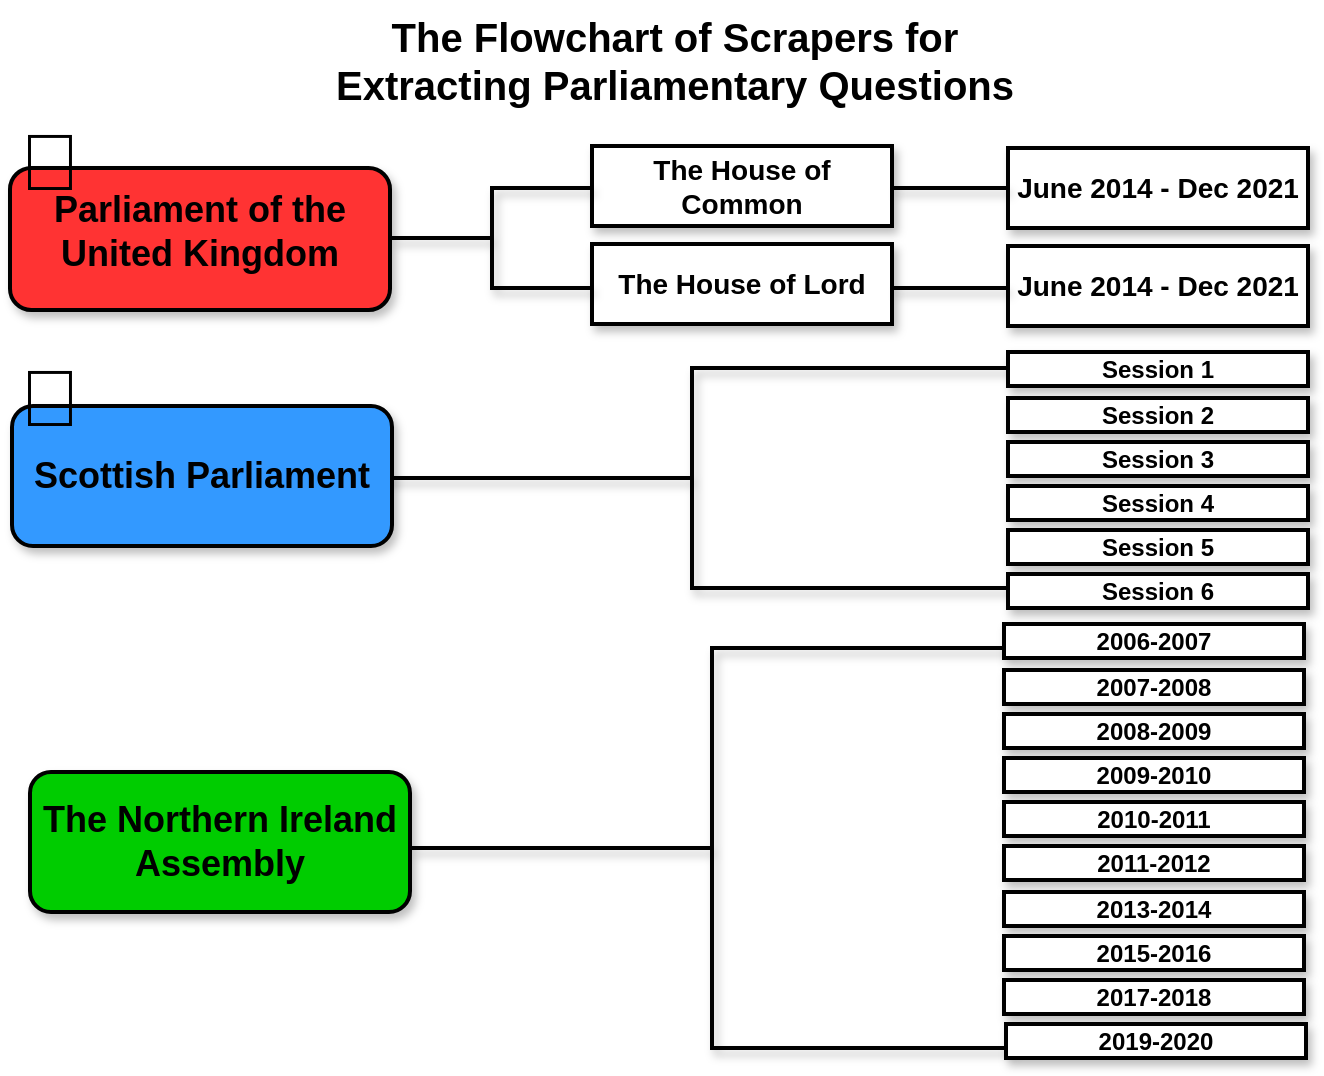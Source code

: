 <mxGraphModel dx="1620" dy="1184" grid="0" gridSize="10" guides="1" tooltips="1" connect="1" arrows="1" fold="1" page="0" pageScale="1" pageWidth="583" pageHeight="827" background="none"><root><mxCell id="0"/><mxCell id="1" parent="0"/><mxCell id="108" value="" style="group" vertex="1" connectable="0" parent="1"><mxGeometry x="-841" y="-800" width="649" height="525" as="geometry"/></mxCell><mxCell id="106" value="" style="group;shadow=1;" vertex="1" connectable="0" parent="108"><mxGeometry width="649" height="525" as="geometry"/></mxCell><mxCell id="59" value="" style="shape=mxgraph.flowchart.annotation_2;whiteSpace=wrap;html=1;fillColor=#ffffff;strokeColor=#000000;strokeWidth=2;shadow=1;" vertex="1" parent="106"><mxGeometry x="181" y="180" width="320" height="110" as="geometry"/></mxCell><mxCell id="2" value="&lt;div&gt;&lt;span&gt;&lt;font&gt;&lt;b&gt;&lt;br&gt;&lt;/b&gt;&lt;/font&gt;&lt;/span&gt;&lt;/div&gt;&lt;div&gt;&lt;span&gt;&lt;font&gt;&lt;b&gt;&lt;br&gt;&lt;/b&gt;&lt;/font&gt;&lt;/span&gt;&lt;/div&gt;&lt;h2&gt;Parliament of the United Kingdom&lt;/h2&gt;&lt;div&gt;&lt;h2&gt;&lt;br&gt;&lt;/h2&gt;&lt;/div&gt;" style="rounded=1;whiteSpace=wrap;html=1;fillColor=#FF3333;shadow=1;strokeWidth=2;" parent="106" vertex="1"><mxGeometry y="80" width="190" height="71" as="geometry"/></mxCell><mxCell id="5" value="&lt;h2&gt;Scottish Parliament&lt;/h2&gt;" style="rounded=1;whiteSpace=wrap;html=1;fillColor=#3399FF;shadow=1;strokeWidth=2;" parent="106" vertex="1"><mxGeometry x="1" y="199" width="190" height="70" as="geometry"/></mxCell><mxCell id="9" value="&lt;font style=&quot;font-size: 14px&quot;&gt;&lt;b&gt;The House of Common&lt;/b&gt;&lt;/font&gt;" style="rounded=0;whiteSpace=wrap;html=1;shadow=1;strokeWidth=2;" parent="106" vertex="1"><mxGeometry x="291" y="69" width="150" height="40" as="geometry"/></mxCell><mxCell id="10" value="&lt;font style=&quot;font-size: 14px&quot;&gt;&lt;b&gt;The House of Lord&lt;/b&gt;&lt;/font&gt;" style="rounded=0;whiteSpace=wrap;html=1;shadow=1;strokeWidth=2;" parent="106" vertex="1"><mxGeometry x="291" y="118" width="150" height="40" as="geometry"/></mxCell><mxCell id="12" value="Session 1" style="rounded=0;whiteSpace=wrap;html=1;shadow=1;strokeWidth=2;fontStyle=1" parent="106" vertex="1"><mxGeometry x="499" y="172" width="150" height="17" as="geometry"/></mxCell><mxCell id="28" value="&lt;font style=&quot;font-size: 14px&quot;&gt;&lt;b&gt;&lt;span&gt;June 2014 -&amp;nbsp;&lt;/span&gt;Dec 2021&lt;/b&gt;&lt;/font&gt;" style="rounded=0;whiteSpace=wrap;html=1;shadow=1;strokeWidth=2;" parent="106" vertex="1"><mxGeometry x="499" y="70" width="150" height="40" as="geometry"/></mxCell><mxCell id="29" value="&lt;font style=&quot;font-size: 14px&quot;&gt;&lt;b&gt;June 2014 -&amp;nbsp;Dec 2021&lt;/b&gt;&lt;/font&gt;" style="rounded=0;whiteSpace=wrap;html=1;shadow=1;strokeWidth=2;" parent="106" vertex="1"><mxGeometry x="499" y="119" width="150" height="40" as="geometry"/></mxCell><mxCell id="38" value="Session&amp;nbsp;2" style="rounded=0;whiteSpace=wrap;html=1;shadow=1;strokeWidth=2;fontStyle=1" parent="106" vertex="1"><mxGeometry x="499" y="195" width="150" height="17" as="geometry"/></mxCell><mxCell id="39" value="Session&amp;nbsp;3" style="rounded=0;whiteSpace=wrap;html=1;shadow=1;strokeWidth=2;fontStyle=1" parent="106" vertex="1"><mxGeometry x="499" y="217" width="150" height="17" as="geometry"/></mxCell><mxCell id="40" value="Session&amp;nbsp;4" style="rounded=0;whiteSpace=wrap;html=1;shadow=1;strokeWidth=2;fontStyle=1" parent="106" vertex="1"><mxGeometry x="499" y="239" width="150" height="17" as="geometry"/></mxCell><mxCell id="41" value="Session&amp;nbsp;5" style="rounded=0;whiteSpace=wrap;html=1;shadow=1;strokeWidth=2;fontStyle=1" parent="106" vertex="1"><mxGeometry x="499" y="261" width="150" height="17" as="geometry"/></mxCell><mxCell id="42" value="Session 6" style="rounded=0;whiteSpace=wrap;html=1;shadow=1;strokeWidth=2;fontStyle=1" parent="106" vertex="1"><mxGeometry x="499" y="283" width="150" height="17" as="geometry"/></mxCell><mxCell id="60" value="" style="shape=mxgraph.flowchart.annotation_2;whiteSpace=wrap;html=1;fillColor=#ffffff;strokeColor=#000000;strokeWidth=2;shadow=1;" vertex="1" parent="106"><mxGeometry x="191" y="90" width="100" height="50" as="geometry"/></mxCell><mxCell id="66" value="" style="endArrow=none;html=1;shadow=1;entryX=0;entryY=0.5;labelBorderColor=#000000;spacing=20;fontSize=20;strokeWidth=2;" edge="1" parent="106" target="28"><mxGeometry width="50" height="50" relative="1" as="geometry"><mxPoint x="441" y="90" as="sourcePoint"/><mxPoint x="481" y="54" as="targetPoint"/></mxGeometry></mxCell><mxCell id="70" value="" style="endArrow=none;html=1;shadow=1;entryX=0;entryY=0.5;labelBorderColor=#000000;spacing=20;fontSize=20;strokeWidth=2;" edge="1" parent="106"><mxGeometry width="50" height="50" relative="1" as="geometry"><mxPoint x="441" y="140" as="sourcePoint"/><mxPoint x="499" y="140" as="targetPoint"/></mxGeometry></mxCell><mxCell id="73" value="&lt;div style=&quot;text-align: center&quot;&gt;&lt;b style=&quot;letter-spacing: 0px&quot;&gt;The Flowchart of Scrapers for&amp;nbsp;&lt;/b&gt;&lt;/div&gt;&lt;div style=&quot;text-align: center&quot;&gt;&lt;b&gt;Extracting Parliamentary Questions&amp;nbsp;&lt;/b&gt;&lt;/div&gt;" style="text;html=1;resizable=0;points=[];autosize=1;align=left;verticalAlign=top;spacingTop=-4;fontSize=20;shadow=1;" vertex="1" parent="106"><mxGeometry x="161" width="360" height="50" as="geometry"/></mxCell><mxCell id="75" value="&lt;h2&gt;&lt;span style=&quot;letter-spacing: 0px&quot;&gt;&lt;font style=&quot;font-size: 18px&quot;&gt;The Northern Ireland Assembly&lt;/font&gt;&lt;/span&gt;&lt;br&gt;&lt;/h2&gt;" style="rounded=1;whiteSpace=wrap;html=1;fillColor=#00CC00;shadow=1;strokeWidth=2;" vertex="1" parent="106"><mxGeometry x="10" y="382" width="190" height="70" as="geometry"/></mxCell><mxCell id="82" value="" style="shape=mxgraph.flowchart.annotation_2;whiteSpace=wrap;html=1;fillColor=#ffffff;strokeColor=#000000;strokeWidth=2;shadow=1;" vertex="1" parent="106"><mxGeometry x="201" y="320" width="300" height="200" as="geometry"/></mxCell><mxCell id="89" value="2006-2007" style="rounded=0;whiteSpace=wrap;html=1;shadow=1;strokeWidth=2;fontStyle=1" vertex="1" parent="106"><mxGeometry x="497" y="308" width="150" height="17" as="geometry"/></mxCell><mxCell id="90" value="2007-2008" style="rounded=0;whiteSpace=wrap;html=1;shadow=1;strokeWidth=2;fontStyle=1" vertex="1" parent="106"><mxGeometry x="497" y="331" width="150" height="17" as="geometry"/></mxCell><mxCell id="91" value="2008-2009" style="rounded=0;whiteSpace=wrap;html=1;shadow=1;strokeWidth=2;fontStyle=1" vertex="1" parent="106"><mxGeometry x="497" y="353" width="150" height="17" as="geometry"/></mxCell><mxCell id="92" value="2009-2010" style="rounded=0;whiteSpace=wrap;html=1;shadow=1;strokeWidth=2;fontStyle=1" vertex="1" parent="106"><mxGeometry x="497" y="375" width="150" height="17" as="geometry"/></mxCell><mxCell id="93" value="2010-2011" style="rounded=0;whiteSpace=wrap;html=1;shadow=1;strokeWidth=2;fontStyle=1" vertex="1" parent="106"><mxGeometry x="497" y="397" width="150" height="17" as="geometry"/></mxCell><mxCell id="94" value="2011-2012" style="rounded=0;whiteSpace=wrap;html=1;shadow=1;strokeWidth=2;fontStyle=1" vertex="1" parent="106"><mxGeometry x="497" y="419" width="150" height="17" as="geometry"/></mxCell><mxCell id="95" value="2013-2014" style="rounded=0;whiteSpace=wrap;html=1;shadow=1;strokeWidth=2;fontStyle=1" vertex="1" parent="106"><mxGeometry x="497" y="442" width="150" height="17" as="geometry"/></mxCell><mxCell id="96" value="2015-2016" style="rounded=0;whiteSpace=wrap;html=1;shadow=1;strokeWidth=2;fontStyle=1" vertex="1" parent="106"><mxGeometry x="497" y="464" width="150" height="17" as="geometry"/></mxCell><mxCell id="97" value="2017-2018" style="rounded=0;whiteSpace=wrap;html=1;shadow=1;strokeWidth=2;fontStyle=1" vertex="1" parent="106"><mxGeometry x="497" y="486" width="150" height="17" as="geometry"/></mxCell><mxCell id="99" value="2019-2020" style="rounded=0;whiteSpace=wrap;html=1;shadow=1;strokeWidth=2;fontStyle=1" vertex="1" parent="106"><mxGeometry x="498" y="508" width="150" height="17" as="geometry"/></mxCell><mxCell id="101" value="&lt;h1&gt;&lt;span&gt;🏴󠁧󠁢󠁥󠁮󠁧󠁿&lt;/span&gt;&lt;/h1&gt;" style="text;html=1;strokeColor=none;fillColor=none;align=center;verticalAlign=middle;whiteSpace=wrap;rounded=0;shadow=1;dashed=1;fontSize=20;" vertex="1" parent="106"><mxGeometry y="71" width="40" height="10" as="geometry"/></mxCell><mxCell id="103" value="&lt;h1&gt;&lt;span&gt;🏴󠁧󠁢󠁳󠁣󠁴󠁿&lt;/span&gt;&lt;/h1&gt;" style="text;html=1;strokeColor=none;fillColor=none;align=center;verticalAlign=middle;whiteSpace=wrap;rounded=0;shadow=1;dashed=1;fontSize=20;" vertex="1" parent="106"><mxGeometry y="189" width="40" height="10" as="geometry"/></mxCell></root></mxGraphModel>